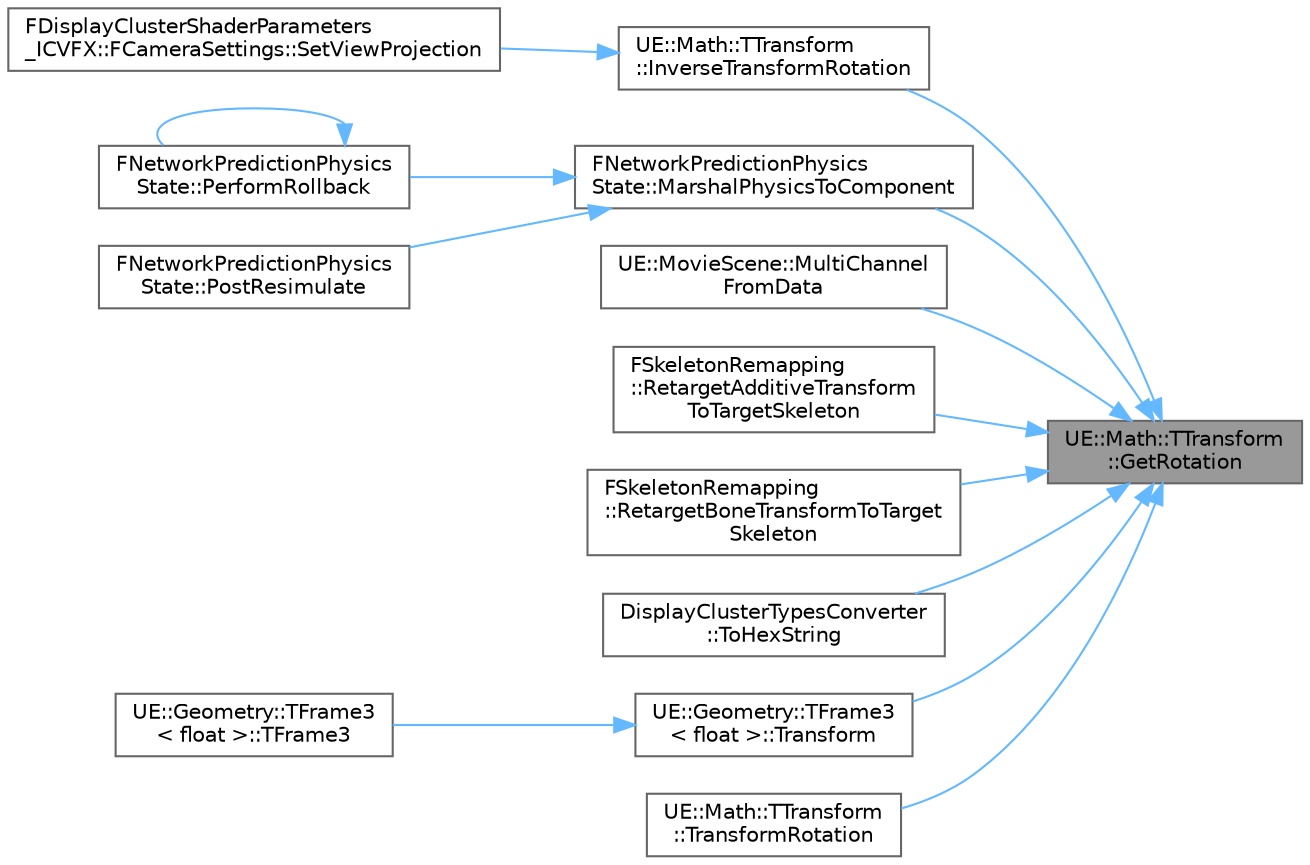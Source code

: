digraph "UE::Math::TTransform::GetRotation"
{
 // INTERACTIVE_SVG=YES
 // LATEX_PDF_SIZE
  bgcolor="transparent";
  edge [fontname=Helvetica,fontsize=10,labelfontname=Helvetica,labelfontsize=10];
  node [fontname=Helvetica,fontsize=10,shape=box,height=0.2,width=0.4];
  rankdir="RL";
  Node1 [id="Node000001",label="UE::Math::TTransform\l::GetRotation",height=0.2,width=0.4,color="gray40", fillcolor="grey60", style="filled", fontcolor="black",tooltip="Returns the rotation component."];
  Node1 -> Node2 [id="edge1_Node000001_Node000002",dir="back",color="steelblue1",style="solid",tooltip=" "];
  Node2 [id="Node000002",label="UE::Math::TTransform\l::InverseTransformRotation",height=0.2,width=0.4,color="grey40", fillcolor="white", style="filled",URL="$d9/db6/structUE_1_1Math_1_1TTransform.html#a4c792908adb52923b09935145cfa8206",tooltip="Inverse transform a rotation."];
  Node2 -> Node3 [id="edge2_Node000002_Node000003",dir="back",color="steelblue1",style="solid",tooltip=" "];
  Node3 [id="Node000003",label="FDisplayClusterShaderParameters\l_ICVFX::FCameraSettings::SetViewProjection",height=0.2,width=0.4,color="grey40", fillcolor="white", style="filled",URL="$d4/dd4/structFDisplayClusterShaderParameters__ICVFX_1_1FCameraSettings.html#a1b525e3615b6484f1e04ce6908136f0c",tooltip=" "];
  Node1 -> Node4 [id="edge3_Node000001_Node000004",dir="back",color="steelblue1",style="solid",tooltip=" "];
  Node4 [id="Node000004",label="FNetworkPredictionPhysics\lState::MarshalPhysicsToComponent",height=0.2,width=0.4,color="grey40", fillcolor="white", style="filled",URL="$db/db0/structFNetworkPredictionPhysicsState.html#ada22e758624bcc550b4645972329397a",tooltip=" "];
  Node4 -> Node5 [id="edge4_Node000004_Node000005",dir="back",color="steelblue1",style="solid",tooltip=" "];
  Node5 [id="Node000005",label="FNetworkPredictionPhysics\lState::PerformRollback",height=0.2,width=0.4,color="grey40", fillcolor="white", style="filled",URL="$db/db0/structFNetworkPredictionPhysicsState.html#abb431d9ded95be4a958bacadfe4344b1",tooltip=" "];
  Node5 -> Node5 [id="edge5_Node000005_Node000005",dir="back",color="steelblue1",style="solid",tooltip=" "];
  Node4 -> Node6 [id="edge6_Node000004_Node000006",dir="back",color="steelblue1",style="solid",tooltip=" "];
  Node6 [id="Node000006",label="FNetworkPredictionPhysics\lState::PostResimulate",height=0.2,width=0.4,color="grey40", fillcolor="white", style="filled",URL="$db/db0/structFNetworkPredictionPhysicsState.html#aaca6c88394ca92ce125039fd6e85bf7a",tooltip=" "];
  Node1 -> Node7 [id="edge7_Node000001_Node000007",dir="back",color="steelblue1",style="solid",tooltip=" "];
  Node7 [id="Node000007",label="UE::MovieScene::MultiChannel\lFromData",height=0.2,width=0.4,color="grey40", fillcolor="white", style="filled",URL="$d1/dd1/namespaceUE_1_1MovieScene.html#ab4e69384e0ef9c119ca2b9bb2a1c6a4d",tooltip=" "];
  Node1 -> Node8 [id="edge8_Node000001_Node000008",dir="back",color="steelblue1",style="solid",tooltip=" "];
  Node8 [id="Node000008",label="FSkeletonRemapping\l::RetargetAdditiveTransform\lToTargetSkeleton",height=0.2,width=0.4,color="grey40", fillcolor="white", style="filled",URL="$d5/d39/structFSkeletonRemapping.html#a50d857958136970c5067891e5140f319",tooltip="Get the specified additive transform retargeted from the source skeleton onto the target skeleton,..."];
  Node1 -> Node9 [id="edge9_Node000001_Node000009",dir="back",color="steelblue1",style="solid",tooltip=" "];
  Node9 [id="Node000009",label="FSkeletonRemapping\l::RetargetBoneTransformToTarget\lSkeleton",height=0.2,width=0.4,color="grey40", fillcolor="white", style="filled",URL="$d5/d39/structFSkeletonRemapping.html#a0434d0e5658971e2f141be8436cb3252",tooltip="Get the specified bone transform retargeted from the source skeleton onto the target skeleton,..."];
  Node1 -> Node10 [id="edge10_Node000001_Node000010",dir="back",color="steelblue1",style="solid",tooltip=" "];
  Node10 [id="Node000010",label="DisplayClusterTypesConverter\l::ToHexString",height=0.2,width=0.4,color="grey40", fillcolor="white", style="filled",URL="$d9/dcd/classDisplayClusterTypesConverter.html#a28726888e97c962be6b2e0dd09dd1f9a",tooltip=" "];
  Node1 -> Node11 [id="edge11_Node000001_Node000011",dir="back",color="steelblue1",style="solid",tooltip=" "];
  Node11 [id="Node000011",label="UE::Geometry::TFrame3\l\< float \>::Transform",height=0.2,width=0.4,color="grey40", fillcolor="white", style="filled",URL="$d6/d82/structUE_1_1Geometry_1_1TFrame3.html#a0c13551eac2dd0ff1341a14c336d63f8",tooltip=" "];
  Node11 -> Node12 [id="edge12_Node000011_Node000012",dir="back",color="steelblue1",style="solid",tooltip=" "];
  Node12 [id="Node000012",label="UE::Geometry::TFrame3\l\< float \>::TFrame3",height=0.2,width=0.4,color="grey40", fillcolor="white", style="filled",URL="$d6/d82/structUE_1_1Geometry_1_1TFrame3.html#a7bdd0e8e33930912d4201330546180f3",tooltip=" "];
  Node1 -> Node13 [id="edge13_Node000001_Node000013",dir="back",color="steelblue1",style="solid",tooltip=" "];
  Node13 [id="Node000013",label="UE::Math::TTransform\l::TransformRotation",height=0.2,width=0.4,color="grey40", fillcolor="white", style="filled",URL="$d9/db6/structUE_1_1Math_1_1TTransform.html#afed0ef94dec5c82242d50e4c689257a8",tooltip="Transform a rotation."];
}
